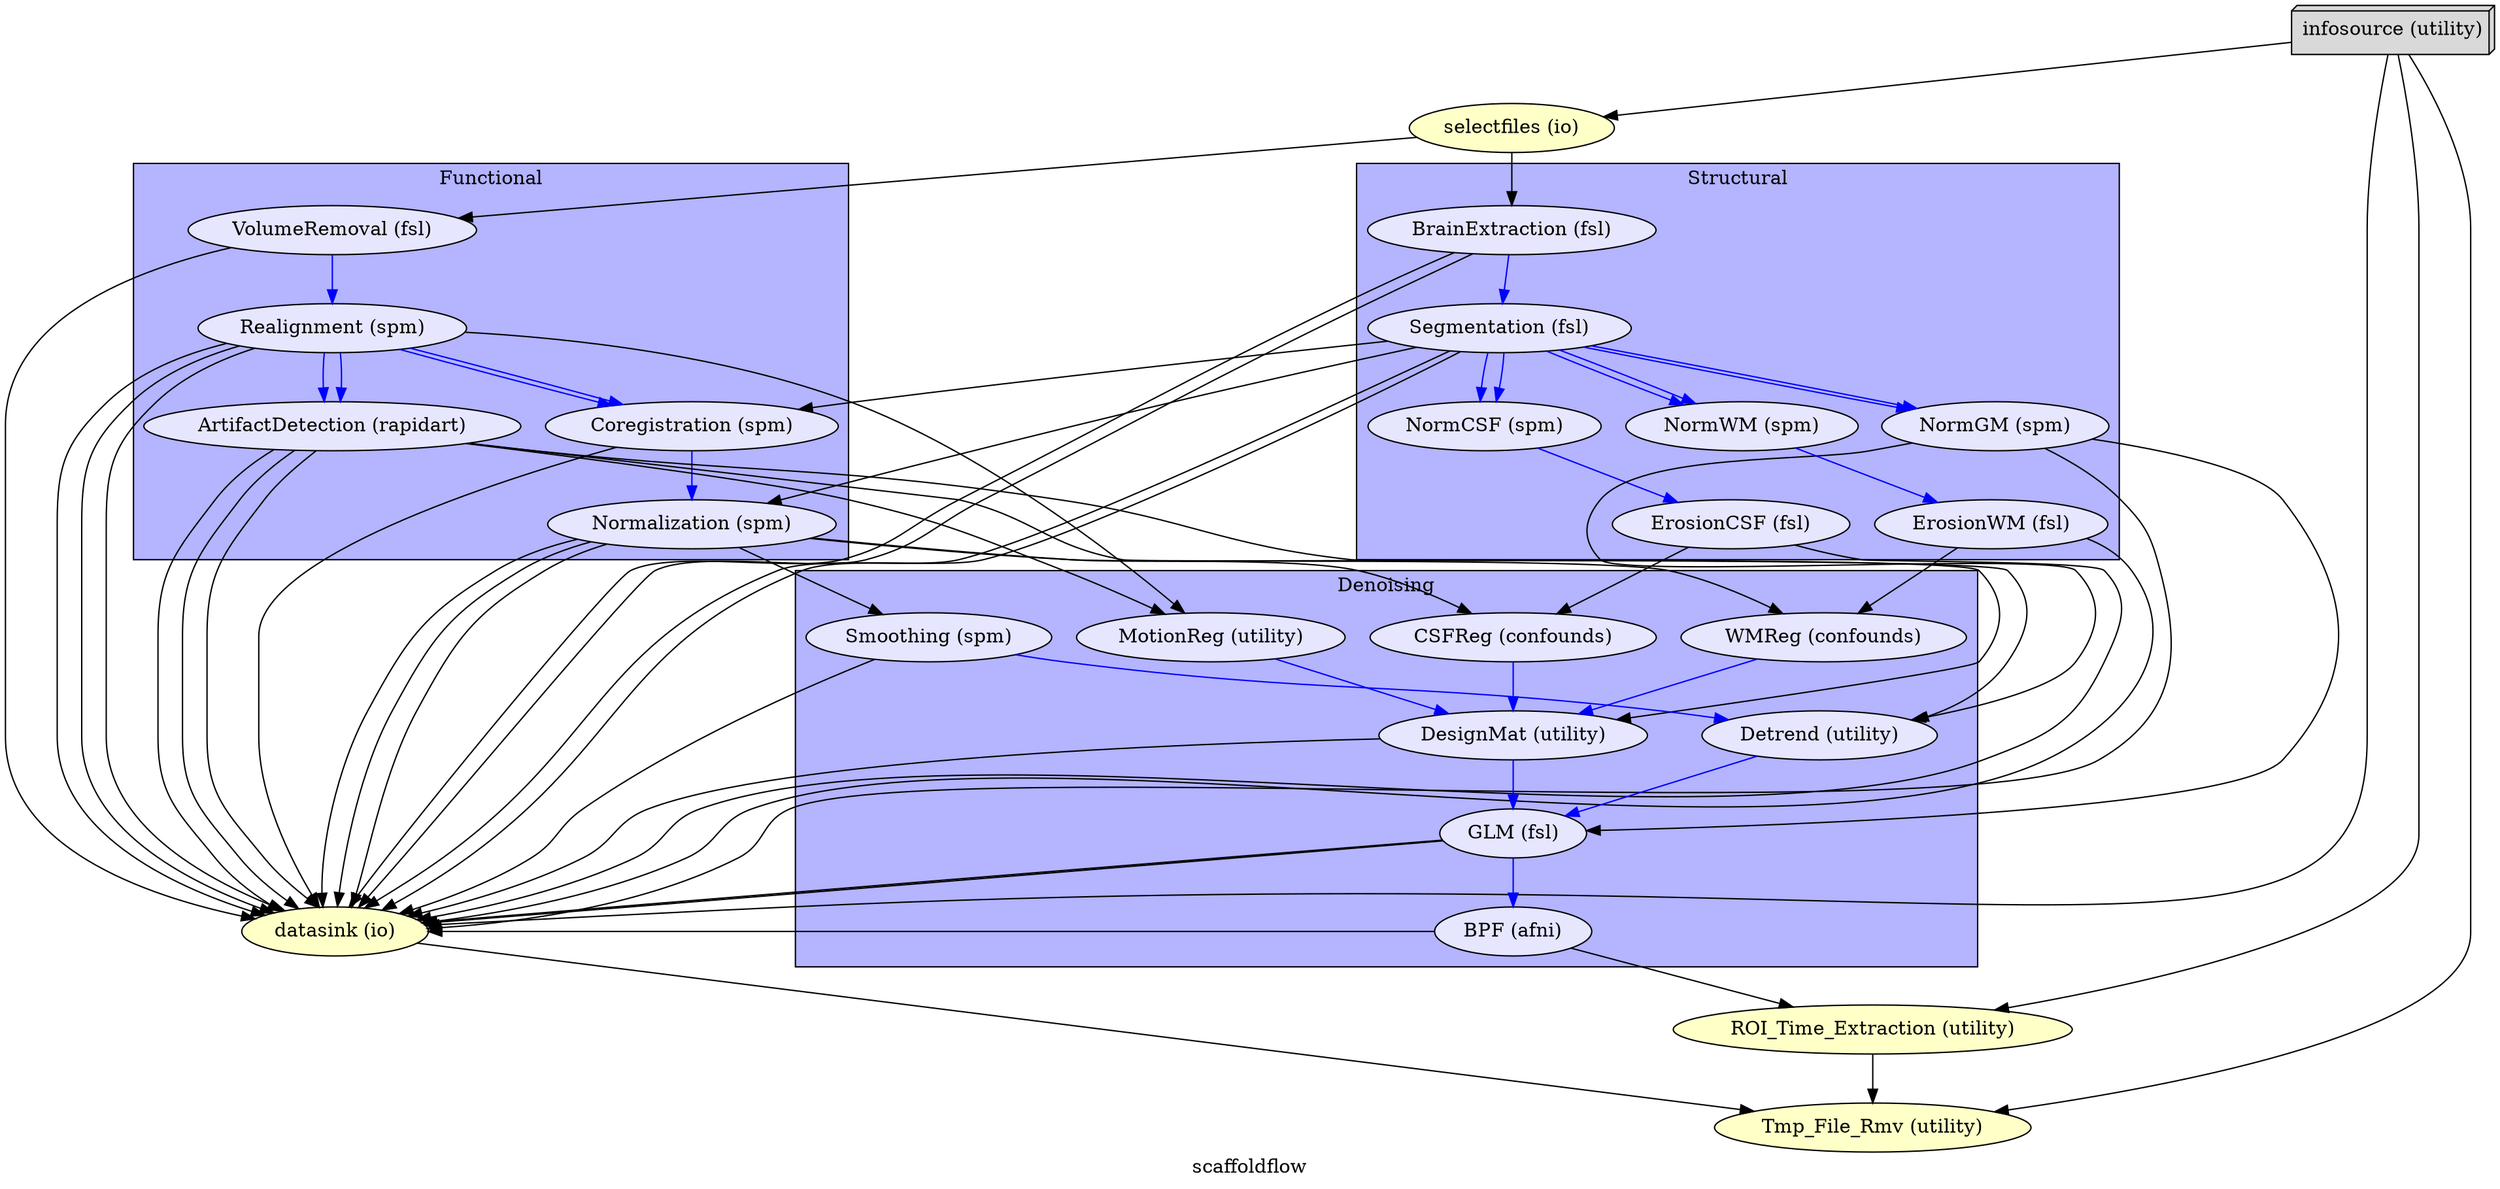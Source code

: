 digraph scaffoldflow{
  label="scaffoldflow";
  scaffoldflow_infosource[label="infosource (utility)", shape=box3d,style=filled, color=black, colorscheme=greys7 fillcolor=2];
  scaffoldflow_selectfiles[label="selectfiles (io)", style=filled, fillcolor="#FFFFC8"];
  scaffoldflow_datasink[label="datasink (io)", style=filled, fillcolor="#FFFFC8"];
  scaffoldflow_ROI_Time_Extraction[label="ROI_Time_Extraction (utility)", style=filled, fillcolor="#FFFFC8"];
  scaffoldflow_Tmp_File_Rmv[label="Tmp_File_Rmv (utility)", style=filled, fillcolor="#FFFFC8"];
  scaffoldflow_infosource -> scaffoldflow_selectfiles;
  scaffoldflow_infosource -> scaffoldflow_ROI_Time_Extraction;
  scaffoldflow_infosource -> scaffoldflow_datasink;
  scaffoldflow_infosource -> scaffoldflow_Tmp_File_Rmv;
  subgraph cluster_scaffoldflow_Structural {
      edge [color="#0000FF"];
      style=filled;
      fillcolor="#B4B4FF";
      label="Structural";
    scaffoldflow_Structural_BrainExtraction[label="BrainExtraction (fsl)", style=filled, fillcolor="#E6E6FF"];
    scaffoldflow_Structural_Segmentation[label="Segmentation (fsl)", style=filled, fillcolor="#E6E6FF"];
    scaffoldflow_Structural_NormCSF[label="NormCSF (spm)", style=filled, fillcolor="#E6E6FF"];
    scaffoldflow_Structural_ErosionCSF[label="ErosionCSF (fsl)", style=filled, fillcolor="#E6E6FF"];
    scaffoldflow_Structural_NormGM[label="NormGM (spm)", style=filled, fillcolor="#E6E6FF"];
    scaffoldflow_Structural_NormWM[label="NormWM (spm)", style=filled, fillcolor="#E6E6FF"];
    scaffoldflow_Structural_ErosionWM[label="ErosionWM (fsl)", style=filled, fillcolor="#E6E6FF"];
    scaffoldflow_Structural_BrainExtraction -> scaffoldflow_Structural_Segmentation;
    scaffoldflow_Structural_Segmentation -> scaffoldflow_Structural_NormWM;
    scaffoldflow_Structural_Segmentation -> scaffoldflow_Structural_NormWM;
    scaffoldflow_Structural_Segmentation -> scaffoldflow_Structural_NormGM;
    scaffoldflow_Structural_Segmentation -> scaffoldflow_Structural_NormGM;
    scaffoldflow_Structural_Segmentation -> scaffoldflow_Structural_NormCSF;
    scaffoldflow_Structural_Segmentation -> scaffoldflow_Structural_NormCSF;
    scaffoldflow_Structural_NormCSF -> scaffoldflow_Structural_ErosionCSF;
    scaffoldflow_Structural_NormWM -> scaffoldflow_Structural_ErosionWM;
  }
  subgraph cluster_scaffoldflow_Functional {
      edge [color="#0000FF"];
      style=filled;
      fillcolor="#B4B4FF";
      label="Functional";
    scaffoldflow_Functional_VolumeRemoval[label="VolumeRemoval (fsl)", style=filled, fillcolor="#E6E6FF"];
    scaffoldflow_Functional_Realignment[label="Realignment (spm)", style=filled, fillcolor="#E6E6FF"];
    scaffoldflow_Functional_Coregistration[label="Coregistration (spm)", style=filled, fillcolor="#E6E6FF"];
    scaffoldflow_Functional_Normalization[label="Normalization (spm)", style=filled, fillcolor="#E6E6FF"];
    scaffoldflow_Functional_ArtifactDetection[label="ArtifactDetection (rapidart)", style=filled, fillcolor="#E6E6FF"];
    scaffoldflow_Functional_VolumeRemoval -> scaffoldflow_Functional_Realignment;
    scaffoldflow_Functional_Realignment -> scaffoldflow_Functional_ArtifactDetection;
    scaffoldflow_Functional_Realignment -> scaffoldflow_Functional_ArtifactDetection;
    scaffoldflow_Functional_Realignment -> scaffoldflow_Functional_Coregistration;
    scaffoldflow_Functional_Realignment -> scaffoldflow_Functional_Coregistration;
    scaffoldflow_Functional_Coregistration -> scaffoldflow_Functional_Normalization;
  }
  subgraph cluster_scaffoldflow_Denoising {
      edge [color="#0000FF"];
      style=filled;
      fillcolor="#B4B4FF";
      label="Denoising";
    scaffoldflow_Denoising_Smoothing[label="Smoothing (spm)", style=filled, fillcolor="#E6E6FF"];
    scaffoldflow_Denoising_Detrend[label="Detrend (utility)", style=filled, fillcolor="#E6E6FF"];
    scaffoldflow_Denoising_CSFReg[label="CSFReg (confounds)", style=filled, fillcolor="#E6E6FF"];
    scaffoldflow_Denoising_WMReg[label="WMReg (confounds)", style=filled, fillcolor="#E6E6FF"];
    scaffoldflow_Denoising_MotionReg[label="MotionReg (utility)", style=filled, fillcolor="#E6E6FF"];
    scaffoldflow_Denoising_DesignMat[label="DesignMat (utility)", style=filled, fillcolor="#E6E6FF"];
    scaffoldflow_Denoising_GLM[label="GLM (fsl)", style=filled, fillcolor="#E6E6FF"];
    scaffoldflow_Denoising_BPF[label="BPF (afni)", style=filled, fillcolor="#E6E6FF"];
    scaffoldflow_Denoising_Smoothing -> scaffoldflow_Denoising_Detrend;
    scaffoldflow_Denoising_Detrend -> scaffoldflow_Denoising_GLM;
    scaffoldflow_Denoising_CSFReg -> scaffoldflow_Denoising_DesignMat;
    scaffoldflow_Denoising_WMReg -> scaffoldflow_Denoising_DesignMat;
    scaffoldflow_Denoising_MotionReg -> scaffoldflow_Denoising_DesignMat;
    scaffoldflow_Denoising_DesignMat -> scaffoldflow_Denoising_GLM;
    scaffoldflow_Denoising_GLM -> scaffoldflow_Denoising_BPF;
  }
  scaffoldflow_datasink -> scaffoldflow_Tmp_File_Rmv;
  scaffoldflow_ROI_Time_Extraction -> scaffoldflow_Tmp_File_Rmv;
  scaffoldflow_selectfiles -> scaffoldflow_Structural_BrainExtraction;
  scaffoldflow_selectfiles -> scaffoldflow_Functional_VolumeRemoval;
  scaffoldflow_Structural_Segmentation -> scaffoldflow_Functional_Coregistration;
  scaffoldflow_Structural_Segmentation -> scaffoldflow_Functional_Normalization;
  scaffoldflow_Structural_ErosionWM -> scaffoldflow_Denoising_WMReg;
  scaffoldflow_Structural_ErosionCSF -> scaffoldflow_Denoising_CSFReg;
  scaffoldflow_Structural_NormGM -> scaffoldflow_Denoising_Detrend;
  scaffoldflow_Structural_NormGM -> scaffoldflow_Denoising_GLM;
  scaffoldflow_Structural_BrainExtraction -> scaffoldflow_datasink;
  scaffoldflow_Structural_BrainExtraction -> scaffoldflow_datasink;
  scaffoldflow_Structural_Segmentation -> scaffoldflow_datasink;
  scaffoldflow_Structural_Segmentation -> scaffoldflow_datasink;
  scaffoldflow_Structural_NormGM -> scaffoldflow_datasink;
  scaffoldflow_Structural_ErosionWM -> scaffoldflow_datasink;
  scaffoldflow_Structural_ErosionCSF -> scaffoldflow_datasink;
  scaffoldflow_Functional_Normalization -> scaffoldflow_Denoising_WMReg;
  scaffoldflow_Functional_Normalization -> scaffoldflow_Denoising_CSFReg;
  scaffoldflow_Functional_Normalization -> scaffoldflow_Denoising_Smoothing;
  scaffoldflow_Functional_Realignment -> scaffoldflow_Denoising_MotionReg;
  scaffoldflow_Functional_ArtifactDetection -> scaffoldflow_Denoising_MotionReg;
  scaffoldflow_Functional_ArtifactDetection -> scaffoldflow_Denoising_DesignMat;
  scaffoldflow_Functional_ArtifactDetection -> scaffoldflow_Denoising_Detrend;
  scaffoldflow_Functional_VolumeRemoval -> scaffoldflow_datasink;
  scaffoldflow_Functional_Realignment -> scaffoldflow_datasink;
  scaffoldflow_Functional_Realignment -> scaffoldflow_datasink;
  scaffoldflow_Functional_Realignment -> scaffoldflow_datasink;
  scaffoldflow_Functional_Coregistration -> scaffoldflow_datasink;
  scaffoldflow_Functional_Normalization -> scaffoldflow_datasink;
  scaffoldflow_Functional_Normalization -> scaffoldflow_datasink;
  scaffoldflow_Functional_Normalization -> scaffoldflow_datasink;
  scaffoldflow_Functional_ArtifactDetection -> scaffoldflow_datasink;
  scaffoldflow_Functional_ArtifactDetection -> scaffoldflow_datasink;
  scaffoldflow_Functional_ArtifactDetection -> scaffoldflow_datasink;
  scaffoldflow_Denoising_BPF -> scaffoldflow_ROI_Time_Extraction;
  scaffoldflow_Denoising_Smoothing -> scaffoldflow_datasink;
  scaffoldflow_Denoising_DesignMat -> scaffoldflow_datasink;
  scaffoldflow_Denoising_GLM -> scaffoldflow_datasink;
  scaffoldflow_Denoising_GLM -> scaffoldflow_datasink;
  scaffoldflow_Denoising_BPF -> scaffoldflow_datasink;
}